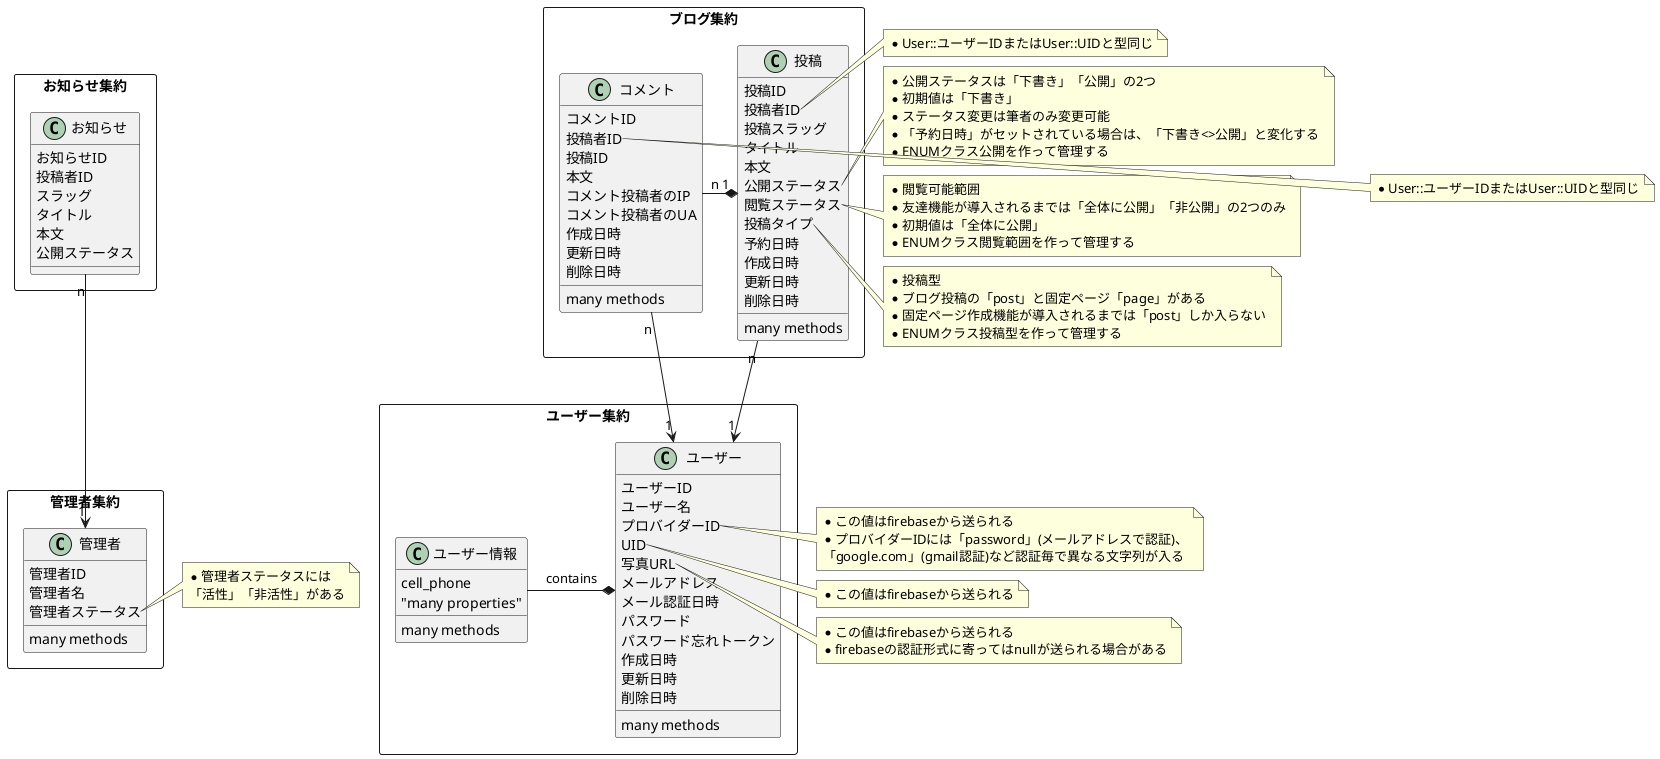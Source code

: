 @startuml
'https://plantuml.com/class-diagram

rectangle "ブログ集約" as BlogAggregation {
    class "投稿" as Post {
        {field} 投稿ID
        {field} 投稿者ID
        {field} 投稿スラッグ
        {field} タイトル
        {field} 本文
        {field} 公開ステータス
        {field} 閲覧ステータス
        {field} 投稿タイプ
        {field} 予約日時
        {field} 作成日時
        {field} 更新日時
        {field} 削除日時
        {method} many methods
    }
    class "コメント" as Comment {
        {field} コメントID
        {field} 投稿者ID
        {field} 投稿ID
        {field} 本文
        {field} コメント投稿者のIP
        {field} コメント投稿者のUA
        {field} 作成日時
        {field} 更新日時
        {field} 削除日時
        {method} many methods
    }
}

rectangle "お知らせ集約" as InformationAggregation {
    class "お知らせ" as Information {
        {field} お知らせID
        {field} 投稿者ID
        {field} スラッグ
        {field} タイトル
        {field} 本文
        {field} 公開ステータス
    }
}

rectangle "ユーザー集約" as UserAggregation {
    class "ユーザー" as User {
        {field} ユーザーID
        {field} ユーザー名
        {field} プロバイダーID
        {field} UID
        {field} 写真URL
        {field} メールアドレス
        {field} メール認証日時
        {field} パスワード
        {field} パスワード忘れトークン
        {field} 作成日時
        {field} 更新日時
        {field} 削除日時
        {method} many methods
    }
    class "ユーザー情報" as UserProfile {
        {field} cell_phone
        {field} "many properties"
        {method} many methods
    }
}

rectangle "管理者集約" as AdminAggregation {
    class "管理者" as Admin {
        {field} 管理者ID
        {field} 管理者名
        {field} 管理者ステータス
        {method} many methods
    }
}

note right of Admin::管理者ステータス
    * 管理者ステータスには
    「活性」「非活性」がある
end note

note right of User::プロバイダーID
    * この値はfirebaseから送られる
    * プロバイダーIDには「password」(メールアドレスで認証)、
    「google.com」(gmail認証)など認証毎で異なる文字列が入る
end note

note right of User::UID
    * この値はfirebaseから送られる
end note

note right of User::写真URL
    * この値はfirebaseから送られる
    * firebaseの認証形式に寄ってはnullが送られる場合がある
end note

note right of Post::投稿者ID
  * User::ユーザーIDまたはUser::UIDと型同じ
end note

note right of Post::公開ステータス
  * 公開ステータスは「下書き」「公開」の2つ
  * 初期値は「下書き」
  * ステータス変更は筆者のみ変更可能
  * 「予約日時」がセットされている場合は、「下書き<>公開」と変化する
  * ENUMクラス公開を作って管理する
end note

note right of Post::閲覧ステータス
  * 閲覧可能範囲
  * 友達機能が導入されるまでは「全体に公開」「非公開」の2つのみ
  * 初期値は「全体に公開」
  * ENUMクラス閲覧範囲を作って管理する
end note

note right of Post::投稿タイプ
  * 投稿型
  * ブログ投稿の「post」と固定ページ「page」がある
  * 固定ページ作成機能が導入されるまでは「post」しか入らない
  * ENUMクラス投稿型を作って管理する
end note

note right of Comment::投稿者ID
  * User::ユーザーIDまたはUser::UIDと型同じ
end note


Post "n" --> "1" User
Comment "n" --> "1" User
Comment "n" -* "1" Post
Information "n" --> "1" Admin
UserProfile -* User: contains

'note right of Diary
'  部分クラスがなくて成り立ちます。
'end note


@enduml
